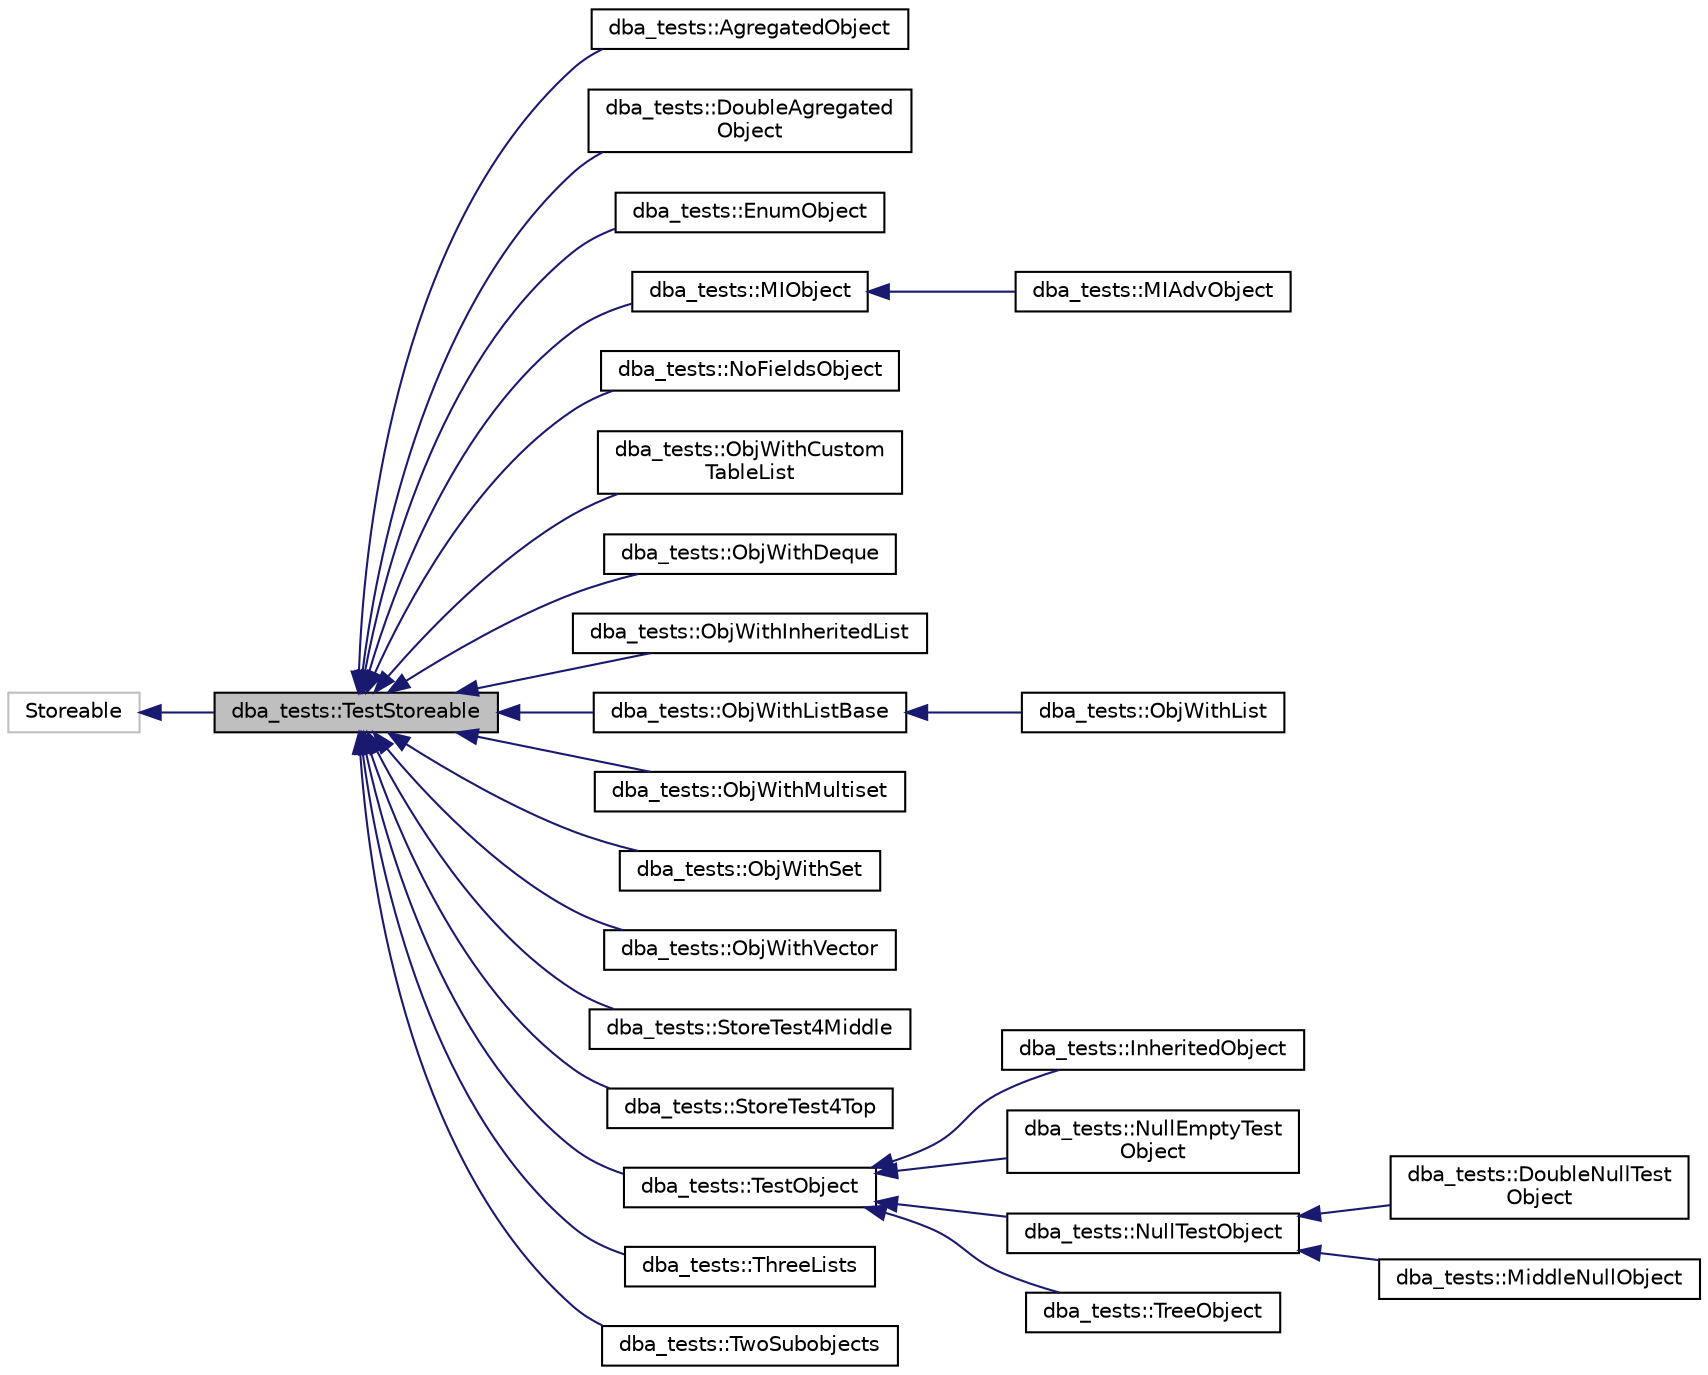 digraph "dba_tests::TestStoreable"
{
  edge [fontname="Helvetica",fontsize="10",labelfontname="Helvetica",labelfontsize="10"];
  node [fontname="Helvetica",fontsize="10",shape=record];
  rankdir="LR";
  Node1 [label="dba_tests::TestStoreable",height=0.2,width=0.4,color="black", fillcolor="grey75", style="filled" fontcolor="black"];
  Node2 -> Node1 [dir="back",color="midnightblue",fontsize="10",style="solid",fontname="Helvetica"];
  Node2 [label="Storeable",height=0.2,width=0.4,color="grey75", fillcolor="white", style="filled"];
  Node1 -> Node3 [dir="back",color="midnightblue",fontsize="10",style="solid",fontname="Helvetica"];
  Node3 [label="dba_tests::AgregatedObject",height=0.2,width=0.4,color="black", fillcolor="white", style="filled",URL="$classdba__tests_1_1_agregated_object.html"];
  Node1 -> Node4 [dir="back",color="midnightblue",fontsize="10",style="solid",fontname="Helvetica"];
  Node4 [label="dba_tests::DoubleAgregated\lObject",height=0.2,width=0.4,color="black", fillcolor="white", style="filled",URL="$classdba__tests_1_1_double_agregated_object.html"];
  Node1 -> Node5 [dir="back",color="midnightblue",fontsize="10",style="solid",fontname="Helvetica"];
  Node5 [label="dba_tests::EnumObject",height=0.2,width=0.4,color="black", fillcolor="white", style="filled",URL="$classdba__tests_1_1_enum_object.html"];
  Node1 -> Node6 [dir="back",color="midnightblue",fontsize="10",style="solid",fontname="Helvetica"];
  Node6 [label="dba_tests::MIObject",height=0.2,width=0.4,color="black", fillcolor="white", style="filled",URL="$classdba__tests_1_1_m_i_object.html"];
  Node6 -> Node7 [dir="back",color="midnightblue",fontsize="10",style="solid",fontname="Helvetica"];
  Node7 [label="dba_tests::MIAdvObject",height=0.2,width=0.4,color="black", fillcolor="white", style="filled",URL="$classdba__tests_1_1_m_i_adv_object.html"];
  Node1 -> Node8 [dir="back",color="midnightblue",fontsize="10",style="solid",fontname="Helvetica"];
  Node8 [label="dba_tests::NoFieldsObject",height=0.2,width=0.4,color="black", fillcolor="white", style="filled",URL="$structdba__tests_1_1_no_fields_object.html"];
  Node1 -> Node9 [dir="back",color="midnightblue",fontsize="10",style="solid",fontname="Helvetica"];
  Node9 [label="dba_tests::ObjWithCustom\lTableList",height=0.2,width=0.4,color="black", fillcolor="white", style="filled",URL="$classdba__tests_1_1_obj_with_custom_table_list.html"];
  Node1 -> Node10 [dir="back",color="midnightblue",fontsize="10",style="solid",fontname="Helvetica"];
  Node10 [label="dba_tests::ObjWithDeque",height=0.2,width=0.4,color="black", fillcolor="white", style="filled",URL="$classdba__tests_1_1_obj_with_deque.html"];
  Node1 -> Node11 [dir="back",color="midnightblue",fontsize="10",style="solid",fontname="Helvetica"];
  Node11 [label="dba_tests::ObjWithInheritedList",height=0.2,width=0.4,color="black", fillcolor="white", style="filled",URL="$classdba__tests_1_1_obj_with_inherited_list.html"];
  Node1 -> Node12 [dir="back",color="midnightblue",fontsize="10",style="solid",fontname="Helvetica"];
  Node12 [label="dba_tests::ObjWithListBase",height=0.2,width=0.4,color="black", fillcolor="white", style="filled",URL="$classdba__tests_1_1_obj_with_list_base.html"];
  Node12 -> Node13 [dir="back",color="midnightblue",fontsize="10",style="solid",fontname="Helvetica"];
  Node13 [label="dba_tests::ObjWithList",height=0.2,width=0.4,color="black", fillcolor="white", style="filled",URL="$classdba__tests_1_1_obj_with_list.html"];
  Node1 -> Node14 [dir="back",color="midnightblue",fontsize="10",style="solid",fontname="Helvetica"];
  Node14 [label="dba_tests::ObjWithMultiset",height=0.2,width=0.4,color="black", fillcolor="white", style="filled",URL="$classdba__tests_1_1_obj_with_multiset.html"];
  Node1 -> Node15 [dir="back",color="midnightblue",fontsize="10",style="solid",fontname="Helvetica"];
  Node15 [label="dba_tests::ObjWithSet",height=0.2,width=0.4,color="black", fillcolor="white", style="filled",URL="$classdba__tests_1_1_obj_with_set.html"];
  Node1 -> Node16 [dir="back",color="midnightblue",fontsize="10",style="solid",fontname="Helvetica"];
  Node16 [label="dba_tests::ObjWithVector",height=0.2,width=0.4,color="black", fillcolor="white", style="filled",URL="$classdba__tests_1_1_obj_with_vector.html"];
  Node1 -> Node17 [dir="back",color="midnightblue",fontsize="10",style="solid",fontname="Helvetica"];
  Node17 [label="dba_tests::StoreTest4Middle",height=0.2,width=0.4,color="black", fillcolor="white", style="filled",URL="$structdba__tests_1_1_store_test4_middle.html"];
  Node1 -> Node18 [dir="back",color="midnightblue",fontsize="10",style="solid",fontname="Helvetica"];
  Node18 [label="dba_tests::StoreTest4Top",height=0.2,width=0.4,color="black", fillcolor="white", style="filled",URL="$structdba__tests_1_1_store_test4_top.html"];
  Node1 -> Node19 [dir="back",color="midnightblue",fontsize="10",style="solid",fontname="Helvetica"];
  Node19 [label="dba_tests::TestObject",height=0.2,width=0.4,color="black", fillcolor="white", style="filled",URL="$classdba__tests_1_1_test_object.html"];
  Node19 -> Node20 [dir="back",color="midnightblue",fontsize="10",style="solid",fontname="Helvetica"];
  Node20 [label="dba_tests::InheritedObject",height=0.2,width=0.4,color="black", fillcolor="white", style="filled",URL="$classdba__tests_1_1_inherited_object.html"];
  Node19 -> Node21 [dir="back",color="midnightblue",fontsize="10",style="solid",fontname="Helvetica"];
  Node21 [label="dba_tests::NullEmptyTest\lObject",height=0.2,width=0.4,color="black", fillcolor="white", style="filled",URL="$classdba__tests_1_1_null_empty_test_object.html"];
  Node19 -> Node22 [dir="back",color="midnightblue",fontsize="10",style="solid",fontname="Helvetica"];
  Node22 [label="dba_tests::NullTestObject",height=0.2,width=0.4,color="black", fillcolor="white", style="filled",URL="$classdba__tests_1_1_null_test_object.html"];
  Node22 -> Node23 [dir="back",color="midnightblue",fontsize="10",style="solid",fontname="Helvetica"];
  Node23 [label="dba_tests::DoubleNullTest\lObject",height=0.2,width=0.4,color="black", fillcolor="white", style="filled",URL="$classdba__tests_1_1_double_null_test_object.html"];
  Node22 -> Node24 [dir="back",color="midnightblue",fontsize="10",style="solid",fontname="Helvetica"];
  Node24 [label="dba_tests::MiddleNullObject",height=0.2,width=0.4,color="black", fillcolor="white", style="filled",URL="$classdba__tests_1_1_middle_null_object.html"];
  Node19 -> Node25 [dir="back",color="midnightblue",fontsize="10",style="solid",fontname="Helvetica"];
  Node25 [label="dba_tests::TreeObject",height=0.2,width=0.4,color="black", fillcolor="white", style="filled",URL="$classdba__tests_1_1_tree_object.html"];
  Node1 -> Node26 [dir="back",color="midnightblue",fontsize="10",style="solid",fontname="Helvetica"];
  Node26 [label="dba_tests::ThreeLists",height=0.2,width=0.4,color="black", fillcolor="white", style="filled",URL="$classdba__tests_1_1_three_lists.html"];
  Node1 -> Node27 [dir="back",color="midnightblue",fontsize="10",style="solid",fontname="Helvetica"];
  Node27 [label="dba_tests::TwoSubobjects",height=0.2,width=0.4,color="black", fillcolor="white", style="filled",URL="$classdba__tests_1_1_two_subobjects.html"];
}

